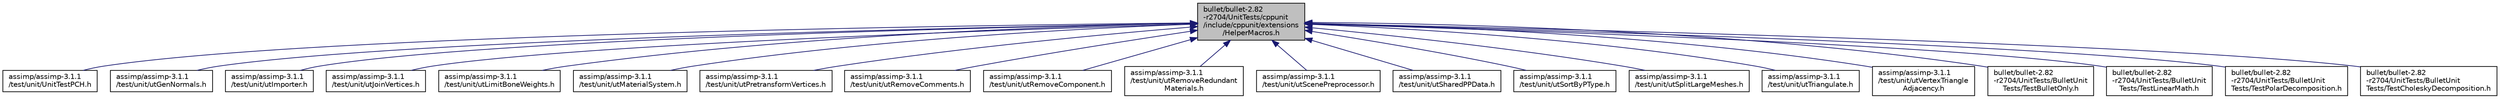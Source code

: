 digraph "bullet/bullet-2.82-r2704/UnitTests/cppunit/include/cppunit/extensions/HelperMacros.h"
{
  edge [fontname="Helvetica",fontsize="10",labelfontname="Helvetica",labelfontsize="10"];
  node [fontname="Helvetica",fontsize="10",shape=record];
  Node1 [label="bullet/bullet-2.82\l-r2704/UnitTests/cppunit\l/include/cppunit/extensions\l/HelperMacros.h",height=0.2,width=0.4,color="black", fillcolor="grey75", style="filled", fontcolor="black"];
  Node1 -> Node2 [dir="back",color="midnightblue",fontsize="10",style="solid",fontname="Helvetica"];
  Node2 [label="assimp/assimp-3.1.1\l/test/unit/UnitTestPCH.h",height=0.2,width=0.4,color="black", fillcolor="white", style="filled",URL="$_unit_test_p_c_h_8h_source.html"];
  Node1 -> Node3 [dir="back",color="midnightblue",fontsize="10",style="solid",fontname="Helvetica"];
  Node3 [label="assimp/assimp-3.1.1\l/test/unit/utGenNormals.h",height=0.2,width=0.4,color="black", fillcolor="white", style="filled",URL="$ut_gen_normals_8h_source.html"];
  Node1 -> Node4 [dir="back",color="midnightblue",fontsize="10",style="solid",fontname="Helvetica"];
  Node4 [label="assimp/assimp-3.1.1\l/test/unit/utImporter.h",height=0.2,width=0.4,color="black", fillcolor="white", style="filled",URL="$ut_importer_8h_source.html"];
  Node1 -> Node5 [dir="back",color="midnightblue",fontsize="10",style="solid",fontname="Helvetica"];
  Node5 [label="assimp/assimp-3.1.1\l/test/unit/utJoinVertices.h",height=0.2,width=0.4,color="black", fillcolor="white", style="filled",URL="$ut_join_vertices_8h_source.html"];
  Node1 -> Node6 [dir="back",color="midnightblue",fontsize="10",style="solid",fontname="Helvetica"];
  Node6 [label="assimp/assimp-3.1.1\l/test/unit/utLimitBoneWeights.h",height=0.2,width=0.4,color="black", fillcolor="white", style="filled",URL="$ut_limit_bone_weights_8h_source.html"];
  Node1 -> Node7 [dir="back",color="midnightblue",fontsize="10",style="solid",fontname="Helvetica"];
  Node7 [label="assimp/assimp-3.1.1\l/test/unit/utMaterialSystem.h",height=0.2,width=0.4,color="black", fillcolor="white", style="filled",URL="$ut_material_system_8h_source.html"];
  Node1 -> Node8 [dir="back",color="midnightblue",fontsize="10",style="solid",fontname="Helvetica"];
  Node8 [label="assimp/assimp-3.1.1\l/test/unit/utPretransformVertices.h",height=0.2,width=0.4,color="black", fillcolor="white", style="filled",URL="$ut_pretransform_vertices_8h_source.html"];
  Node1 -> Node9 [dir="back",color="midnightblue",fontsize="10",style="solid",fontname="Helvetica"];
  Node9 [label="assimp/assimp-3.1.1\l/test/unit/utRemoveComments.h",height=0.2,width=0.4,color="black", fillcolor="white", style="filled",URL="$ut_remove_comments_8h_source.html"];
  Node1 -> Node10 [dir="back",color="midnightblue",fontsize="10",style="solid",fontname="Helvetica"];
  Node10 [label="assimp/assimp-3.1.1\l/test/unit/utRemoveComponent.h",height=0.2,width=0.4,color="black", fillcolor="white", style="filled",URL="$ut_remove_component_8h_source.html"];
  Node1 -> Node11 [dir="back",color="midnightblue",fontsize="10",style="solid",fontname="Helvetica"];
  Node11 [label="assimp/assimp-3.1.1\l/test/unit/utRemoveRedundant\lMaterials.h",height=0.2,width=0.4,color="black", fillcolor="white", style="filled",URL="$ut_remove_redundant_materials_8h_source.html"];
  Node1 -> Node12 [dir="back",color="midnightblue",fontsize="10",style="solid",fontname="Helvetica"];
  Node12 [label="assimp/assimp-3.1.1\l/test/unit/utScenePreprocessor.h",height=0.2,width=0.4,color="black", fillcolor="white", style="filled",URL="$ut_scene_preprocessor_8h_source.html"];
  Node1 -> Node13 [dir="back",color="midnightblue",fontsize="10",style="solid",fontname="Helvetica"];
  Node13 [label="assimp/assimp-3.1.1\l/test/unit/utSharedPPData.h",height=0.2,width=0.4,color="black", fillcolor="white", style="filled",URL="$ut_shared_p_p_data_8h_source.html"];
  Node1 -> Node14 [dir="back",color="midnightblue",fontsize="10",style="solid",fontname="Helvetica"];
  Node14 [label="assimp/assimp-3.1.1\l/test/unit/utSortByPType.h",height=0.2,width=0.4,color="black", fillcolor="white", style="filled",URL="$ut_sort_by_p_type_8h_source.html"];
  Node1 -> Node15 [dir="back",color="midnightblue",fontsize="10",style="solid",fontname="Helvetica"];
  Node15 [label="assimp/assimp-3.1.1\l/test/unit/utSplitLargeMeshes.h",height=0.2,width=0.4,color="black", fillcolor="white", style="filled",URL="$ut_split_large_meshes_8h_source.html"];
  Node1 -> Node16 [dir="back",color="midnightblue",fontsize="10",style="solid",fontname="Helvetica"];
  Node16 [label="assimp/assimp-3.1.1\l/test/unit/utTriangulate.h",height=0.2,width=0.4,color="black", fillcolor="white", style="filled",URL="$ut_triangulate_8h_source.html"];
  Node1 -> Node17 [dir="back",color="midnightblue",fontsize="10",style="solid",fontname="Helvetica"];
  Node17 [label="assimp/assimp-3.1.1\l/test/unit/utVertexTriangle\lAdjacency.h",height=0.2,width=0.4,color="black", fillcolor="white", style="filled",URL="$ut_vertex_triangle_adjacency_8h_source.html"];
  Node1 -> Node18 [dir="back",color="midnightblue",fontsize="10",style="solid",fontname="Helvetica"];
  Node18 [label="bullet/bullet-2.82\l-r2704/UnitTests/BulletUnit\lTests/TestBulletOnly.h",height=0.2,width=0.4,color="black", fillcolor="white", style="filled",URL="$_test_bullet_only_8h_source.html"];
  Node1 -> Node19 [dir="back",color="midnightblue",fontsize="10",style="solid",fontname="Helvetica"];
  Node19 [label="bullet/bullet-2.82\l-r2704/UnitTests/BulletUnit\lTests/TestLinearMath.h",height=0.2,width=0.4,color="black", fillcolor="white", style="filled",URL="$_test_linear_math_8h_source.html"];
  Node1 -> Node20 [dir="back",color="midnightblue",fontsize="10",style="solid",fontname="Helvetica"];
  Node20 [label="bullet/bullet-2.82\l-r2704/UnitTests/BulletUnit\lTests/TestPolarDecomposition.h",height=0.2,width=0.4,color="black", fillcolor="white", style="filled",URL="$_test_polar_decomposition_8h_source.html"];
  Node1 -> Node21 [dir="back",color="midnightblue",fontsize="10",style="solid",fontname="Helvetica"];
  Node21 [label="bullet/bullet-2.82\l-r2704/UnitTests/BulletUnit\lTests/TestCholeskyDecomposition.h",height=0.2,width=0.4,color="black", fillcolor="white", style="filled",URL="$_test_cholesky_decomposition_8h_source.html"];
}
